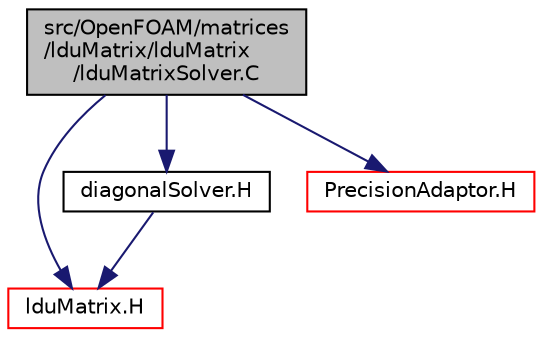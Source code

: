 digraph "src/OpenFOAM/matrices/lduMatrix/lduMatrix/lduMatrixSolver.C"
{
  bgcolor="transparent";
  edge [fontname="Helvetica",fontsize="10",labelfontname="Helvetica",labelfontsize="10"];
  node [fontname="Helvetica",fontsize="10",shape=record];
  Node1 [label="src/OpenFOAM/matrices\l/lduMatrix/lduMatrix\l/lduMatrixSolver.C",height=0.2,width=0.4,color="black", fillcolor="grey75", style="filled" fontcolor="black"];
  Node1 -> Node2 [color="midnightblue",fontsize="10",style="solid",fontname="Helvetica"];
  Node2 [label="lduMatrix.H",height=0.2,width=0.4,color="red",URL="$lduMatrix_8H.html"];
  Node1 -> Node3 [color="midnightblue",fontsize="10",style="solid",fontname="Helvetica"];
  Node3 [label="diagonalSolver.H",height=0.2,width=0.4,color="black",URL="$diagonalSolver_8H.html"];
  Node3 -> Node2 [color="midnightblue",fontsize="10",style="solid",fontname="Helvetica"];
  Node1 -> Node4 [color="midnightblue",fontsize="10",style="solid",fontname="Helvetica"];
  Node4 [label="PrecisionAdaptor.H",height=0.2,width=0.4,color="red",URL="$PrecisionAdaptor_8H.html"];
}
